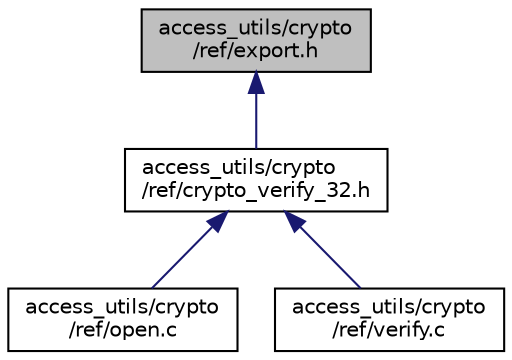 digraph "access_utils/crypto/ref/export.h"
{
  edge [fontname="Helvetica",fontsize="10",labelfontname="Helvetica",labelfontsize="10"];
  node [fontname="Helvetica",fontsize="10",shape=record];
  Node4 [label="access_utils/crypto\l/ref/export.h",height=0.2,width=0.4,color="black", fillcolor="grey75", style="filled", fontcolor="black"];
  Node4 -> Node5 [dir="back",color="midnightblue",fontsize="10",style="solid",fontname="Helvetica"];
  Node5 [label="access_utils/crypto\l/ref/crypto_verify_32.h",height=0.2,width=0.4,color="black", fillcolor="white", style="filled",URL="$crypto__verify__32_8h.html"];
  Node5 -> Node6 [dir="back",color="midnightblue",fontsize="10",style="solid",fontname="Helvetica"];
  Node6 [label="access_utils/crypto\l/ref/open.c",height=0.2,width=0.4,color="black", fillcolor="white", style="filled",URL="$open_8c.html"];
  Node5 -> Node7 [dir="back",color="midnightblue",fontsize="10",style="solid",fontname="Helvetica"];
  Node7 [label="access_utils/crypto\l/ref/verify.c",height=0.2,width=0.4,color="black", fillcolor="white", style="filled",URL="$verify_8c.html"];
}
